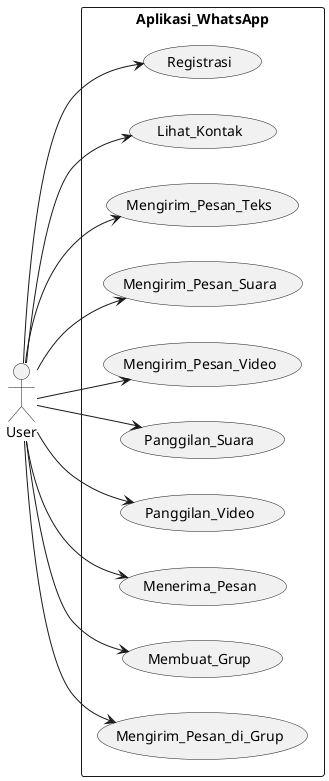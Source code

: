 @startuml
left to right direction

actor User

rectangle Aplikasi_WhatsApp {
  usecase Registrasi
  usecase Lihat_Kontak
  usecase Mengirim_Pesan_Teks
  usecase Mengirim_Pesan_Suara
  usecase Mengirim_Pesan_Video
  usecase Panggilan_Suara
  usecase Panggilan_Video
  usecase Menerima_Pesan
  usecase Membuat_Grup
  usecase Mengirim_Pesan_di_Grup

  User --> Registrasi
  User --> Lihat_Kontak
  User --> Mengirim_Pesan_Teks
  User --> Mengirim_Pesan_Suara
  User --> Mengirim_Pesan_Video
  User --> Panggilan_Suara
  User --> Panggilan_Video
  User --> Menerima_Pesan
  User --> Membuat_Grup
  User --> Mengirim_Pesan_di_Grup
}
@enduml